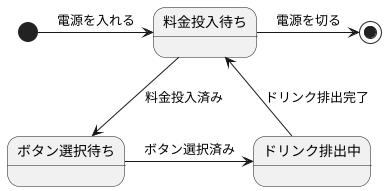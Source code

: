 @startuml 演習6-4-5_ステートマシン図_自動販売機
'left to right direction
[*] -right-> 料金投入待ち :電源を入れる
料金投入待ち --> ボタン選択待ち :料金投入済み
ボタン選択待ち -right->ドリンク排出中 :ボタン選択済み
ドリンク排出中 --> 料金投入待ち : ドリンク排出完了
料金投入待ち -right-> [*] :電源を切る
@endumld